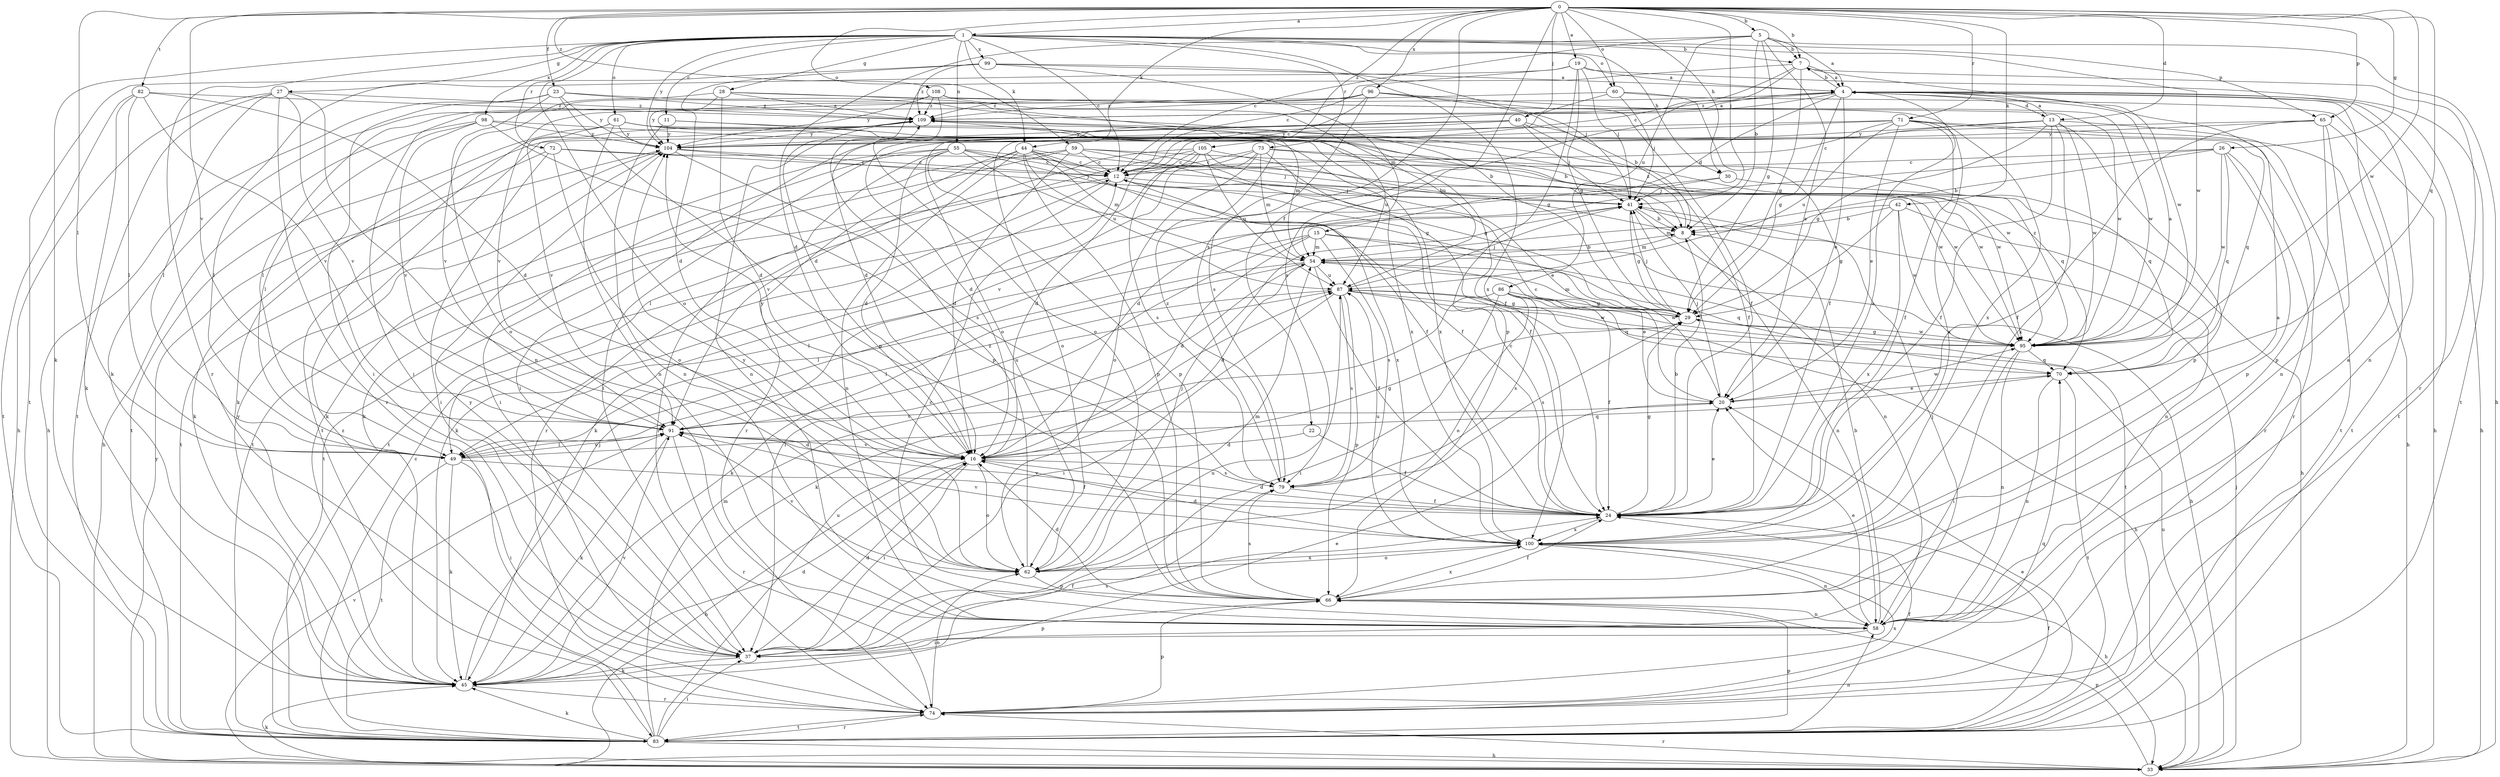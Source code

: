 strict digraph  {
0;
1;
4;
5;
7;
8;
11;
12;
13;
15;
16;
19;
20;
22;
23;
24;
26;
27;
28;
29;
30;
33;
37;
40;
41;
42;
44;
45;
49;
54;
55;
58;
59;
60;
61;
62;
65;
66;
70;
71;
72;
73;
74;
79;
82;
83;
86;
87;
91;
95;
96;
98;
99;
100;
104;
105;
108;
109;
0 -> 1  [label=a];
0 -> 5  [label=b];
0 -> 7  [label=b];
0 -> 13  [label=d];
0 -> 19  [label=e];
0 -> 22  [label=f];
0 -> 23  [label=f];
0 -> 26  [label=g];
0 -> 30  [label=h];
0 -> 40  [label=j];
0 -> 41  [label=j];
0 -> 42  [label=k];
0 -> 44  [label=k];
0 -> 49  [label=l];
0 -> 59  [label=o];
0 -> 60  [label=o];
0 -> 65  [label=p];
0 -> 70  [label=q];
0 -> 71  [label=r];
0 -> 79  [label=s];
0 -> 82  [label=t];
0 -> 91  [label=v];
0 -> 95  [label=w];
0 -> 96  [label=x];
0 -> 105  [label=z];
0 -> 108  [label=z];
1 -> 7  [label=b];
1 -> 11  [label=c];
1 -> 12  [label=c];
1 -> 27  [label=g];
1 -> 28  [label=g];
1 -> 30  [label=h];
1 -> 44  [label=k];
1 -> 45  [label=k];
1 -> 55  [label=n];
1 -> 60  [label=o];
1 -> 61  [label=o];
1 -> 62  [label=o];
1 -> 65  [label=p];
1 -> 72  [label=r];
1 -> 73  [label=r];
1 -> 74  [label=r];
1 -> 95  [label=w];
1 -> 98  [label=x];
1 -> 99  [label=x];
1 -> 100  [label=x];
1 -> 104  [label=y];
4 -> 7  [label=b];
4 -> 13  [label=d];
4 -> 15  [label=d];
4 -> 16  [label=d];
4 -> 20  [label=e];
4 -> 29  [label=g];
4 -> 33  [label=h];
4 -> 58  [label=n];
4 -> 83  [label=t];
4 -> 91  [label=v];
4 -> 109  [label=z];
5 -> 4  [label=a];
5 -> 7  [label=b];
5 -> 8  [label=b];
5 -> 12  [label=c];
5 -> 16  [label=d];
5 -> 20  [label=e];
5 -> 29  [label=g];
5 -> 33  [label=h];
5 -> 86  [label=u];
7 -> 4  [label=a];
7 -> 12  [label=c];
7 -> 16  [label=d];
7 -> 29  [label=g];
7 -> 74  [label=r];
7 -> 79  [label=s];
7 -> 95  [label=w];
8 -> 54  [label=m];
8 -> 58  [label=n];
8 -> 109  [label=z];
11 -> 8  [label=b];
11 -> 58  [label=n];
11 -> 87  [label=u];
11 -> 104  [label=y];
12 -> 41  [label=j];
12 -> 45  [label=k];
12 -> 83  [label=t];
12 -> 100  [label=x];
13 -> 4  [label=a];
13 -> 24  [label=f];
13 -> 29  [label=g];
13 -> 37  [label=i];
13 -> 66  [label=p];
13 -> 83  [label=t];
13 -> 95  [label=w];
13 -> 100  [label=x];
13 -> 104  [label=y];
15 -> 16  [label=d];
15 -> 33  [label=h];
15 -> 37  [label=i];
15 -> 49  [label=l];
15 -> 54  [label=m];
15 -> 79  [label=s];
15 -> 83  [label=t];
16 -> 29  [label=g];
16 -> 33  [label=h];
16 -> 37  [label=i];
16 -> 62  [label=o];
16 -> 79  [label=s];
16 -> 91  [label=v];
16 -> 104  [label=y];
19 -> 4  [label=a];
19 -> 12  [label=c];
19 -> 29  [label=g];
19 -> 41  [label=j];
19 -> 45  [label=k];
19 -> 66  [label=p];
19 -> 83  [label=t];
20 -> 12  [label=c];
20 -> 41  [label=j];
20 -> 91  [label=v];
20 -> 95  [label=w];
22 -> 16  [label=d];
22 -> 24  [label=f];
23 -> 29  [label=g];
23 -> 33  [label=h];
23 -> 37  [label=i];
23 -> 62  [label=o];
23 -> 66  [label=p];
23 -> 104  [label=y];
23 -> 109  [label=z];
24 -> 4  [label=a];
24 -> 8  [label=b];
24 -> 12  [label=c];
24 -> 16  [label=d];
24 -> 20  [label=e];
24 -> 29  [label=g];
24 -> 91  [label=v];
24 -> 100  [label=x];
26 -> 8  [label=b];
26 -> 12  [label=c];
26 -> 16  [label=d];
26 -> 66  [label=p];
26 -> 70  [label=q];
26 -> 74  [label=r];
26 -> 95  [label=w];
27 -> 33  [label=h];
27 -> 49  [label=l];
27 -> 58  [label=n];
27 -> 74  [label=r];
27 -> 83  [label=t];
27 -> 91  [label=v];
27 -> 109  [label=z];
28 -> 16  [label=d];
28 -> 24  [label=f];
28 -> 91  [label=v];
28 -> 95  [label=w];
28 -> 104  [label=y];
28 -> 109  [label=z];
29 -> 41  [label=j];
29 -> 54  [label=m];
29 -> 79  [label=s];
29 -> 95  [label=w];
30 -> 33  [label=h];
30 -> 41  [label=j];
30 -> 45  [label=k];
33 -> 41  [label=j];
33 -> 45  [label=k];
33 -> 66  [label=p];
33 -> 74  [label=r];
33 -> 87  [label=u];
33 -> 91  [label=v];
33 -> 104  [label=y];
37 -> 16  [label=d];
37 -> 24  [label=f];
37 -> 45  [label=k];
37 -> 66  [label=p];
37 -> 87  [label=u];
37 -> 104  [label=y];
40 -> 16  [label=d];
40 -> 24  [label=f];
40 -> 37  [label=i];
40 -> 41  [label=j];
40 -> 70  [label=q];
40 -> 104  [label=y];
41 -> 8  [label=b];
41 -> 29  [label=g];
41 -> 58  [label=n];
42 -> 8  [label=b];
42 -> 29  [label=g];
42 -> 54  [label=m];
42 -> 58  [label=n];
42 -> 95  [label=w];
42 -> 100  [label=x];
44 -> 12  [label=c];
44 -> 24  [label=f];
44 -> 54  [label=m];
44 -> 58  [label=n];
44 -> 66  [label=p];
44 -> 74  [label=r];
44 -> 87  [label=u];
44 -> 91  [label=v];
44 -> 95  [label=w];
45 -> 16  [label=d];
45 -> 20  [label=e];
45 -> 41  [label=j];
45 -> 74  [label=r];
45 -> 79  [label=s];
45 -> 91  [label=v];
45 -> 104  [label=y];
49 -> 24  [label=f];
49 -> 37  [label=i];
49 -> 45  [label=k];
49 -> 70  [label=q];
49 -> 83  [label=t];
49 -> 91  [label=v];
54 -> 8  [label=b];
54 -> 16  [label=d];
54 -> 20  [label=e];
54 -> 24  [label=f];
54 -> 45  [label=k];
54 -> 49  [label=l];
54 -> 70  [label=q];
54 -> 87  [label=u];
55 -> 12  [label=c];
55 -> 16  [label=d];
55 -> 24  [label=f];
55 -> 29  [label=g];
55 -> 37  [label=i];
55 -> 41  [label=j];
55 -> 45  [label=k];
55 -> 66  [label=p];
55 -> 74  [label=r];
58 -> 4  [label=a];
58 -> 8  [label=b];
58 -> 12  [label=c];
58 -> 20  [label=e];
58 -> 37  [label=i];
58 -> 41  [label=j];
59 -> 12  [label=c];
59 -> 16  [label=d];
59 -> 20  [label=e];
59 -> 29  [label=g];
59 -> 45  [label=k];
59 -> 70  [label=q];
59 -> 83  [label=t];
60 -> 24  [label=f];
60 -> 33  [label=h];
60 -> 41  [label=j];
60 -> 62  [label=o];
60 -> 109  [label=z];
61 -> 8  [label=b];
61 -> 58  [label=n];
61 -> 83  [label=t];
61 -> 91  [label=v];
61 -> 95  [label=w];
61 -> 100  [label=x];
61 -> 104  [label=y];
62 -> 41  [label=j];
62 -> 54  [label=m];
62 -> 66  [label=p];
62 -> 91  [label=v];
62 -> 100  [label=x];
62 -> 104  [label=y];
62 -> 109  [label=z];
65 -> 24  [label=f];
65 -> 45  [label=k];
65 -> 58  [label=n];
65 -> 66  [label=p];
65 -> 83  [label=t];
65 -> 104  [label=y];
66 -> 16  [label=d];
66 -> 24  [label=f];
66 -> 58  [label=n];
66 -> 79  [label=s];
66 -> 100  [label=x];
70 -> 20  [label=e];
70 -> 58  [label=n];
70 -> 83  [label=t];
71 -> 12  [label=c];
71 -> 20  [label=e];
71 -> 24  [label=f];
71 -> 33  [label=h];
71 -> 62  [label=o];
71 -> 74  [label=r];
71 -> 87  [label=u];
71 -> 100  [label=x];
71 -> 104  [label=y];
72 -> 12  [label=c];
72 -> 37  [label=i];
72 -> 45  [label=k];
72 -> 62  [label=o];
72 -> 95  [label=w];
73 -> 12  [label=c];
73 -> 24  [label=f];
73 -> 54  [label=m];
73 -> 62  [label=o];
73 -> 70  [label=q];
73 -> 83  [label=t];
73 -> 91  [label=v];
73 -> 95  [label=w];
74 -> 24  [label=f];
74 -> 62  [label=o];
74 -> 66  [label=p];
74 -> 70  [label=q];
74 -> 83  [label=t];
74 -> 100  [label=x];
79 -> 24  [label=f];
79 -> 109  [label=z];
82 -> 16  [label=d];
82 -> 45  [label=k];
82 -> 49  [label=l];
82 -> 83  [label=t];
82 -> 91  [label=v];
82 -> 109  [label=z];
83 -> 12  [label=c];
83 -> 20  [label=e];
83 -> 24  [label=f];
83 -> 33  [label=h];
83 -> 37  [label=i];
83 -> 45  [label=k];
83 -> 54  [label=m];
83 -> 58  [label=n];
83 -> 66  [label=p];
83 -> 74  [label=r];
83 -> 87  [label=u];
83 -> 109  [label=z];
86 -> 24  [label=f];
86 -> 29  [label=g];
86 -> 37  [label=i];
86 -> 45  [label=k];
86 -> 62  [label=o];
86 -> 70  [label=q];
86 -> 79  [label=s];
86 -> 95  [label=w];
87 -> 29  [label=g];
87 -> 33  [label=h];
87 -> 37  [label=i];
87 -> 41  [label=j];
87 -> 49  [label=l];
87 -> 66  [label=p];
87 -> 79  [label=s];
87 -> 95  [label=w];
91 -> 16  [label=d];
91 -> 45  [label=k];
91 -> 49  [label=l];
91 -> 74  [label=r];
91 -> 87  [label=u];
95 -> 4  [label=a];
95 -> 29  [label=g];
95 -> 37  [label=i];
95 -> 58  [label=n];
95 -> 70  [label=q];
95 -> 109  [label=z];
96 -> 8  [label=b];
96 -> 12  [label=c];
96 -> 24  [label=f];
96 -> 37  [label=i];
96 -> 49  [label=l];
96 -> 79  [label=s];
96 -> 95  [label=w];
96 -> 109  [label=z];
98 -> 33  [label=h];
98 -> 49  [label=l];
98 -> 66  [label=p];
98 -> 91  [label=v];
98 -> 100  [label=x];
98 -> 104  [label=y];
99 -> 4  [label=a];
99 -> 16  [label=d];
99 -> 41  [label=j];
99 -> 54  [label=m];
99 -> 83  [label=t];
99 -> 109  [label=z];
100 -> 4  [label=a];
100 -> 16  [label=d];
100 -> 33  [label=h];
100 -> 58  [label=n];
100 -> 62  [label=o];
100 -> 87  [label=u];
100 -> 91  [label=v];
104 -> 12  [label=c];
104 -> 41  [label=j];
104 -> 79  [label=s];
104 -> 83  [label=t];
105 -> 8  [label=b];
105 -> 12  [label=c];
105 -> 16  [label=d];
105 -> 49  [label=l];
105 -> 74  [label=r];
105 -> 79  [label=s];
105 -> 87  [label=u];
105 -> 95  [label=w];
108 -> 49  [label=l];
108 -> 62  [label=o];
108 -> 87  [label=u];
108 -> 100  [label=x];
108 -> 104  [label=y];
108 -> 109  [label=z];
109 -> 4  [label=a];
109 -> 54  [label=m];
109 -> 58  [label=n];
109 -> 83  [label=t];
109 -> 104  [label=y];
}
